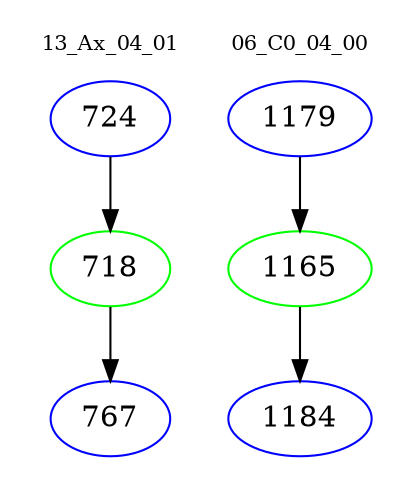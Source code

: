 digraph{
subgraph cluster_0 {
color = white
label = "13_Ax_04_01";
fontsize=10;
T0_724 [label="724", color="blue"]
T0_724 -> T0_718 [color="black"]
T0_718 [label="718", color="green"]
T0_718 -> T0_767 [color="black"]
T0_767 [label="767", color="blue"]
}
subgraph cluster_1 {
color = white
label = "06_C0_04_00";
fontsize=10;
T1_1179 [label="1179", color="blue"]
T1_1179 -> T1_1165 [color="black"]
T1_1165 [label="1165", color="green"]
T1_1165 -> T1_1184 [color="black"]
T1_1184 [label="1184", color="blue"]
}
}
